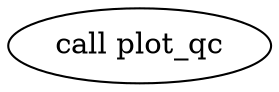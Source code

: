 digraph QC_plots {
  #rankdir=LR;
  compound=true;

  # Links
  

  # Nodes
  CALL_plot_qc [label="call plot_qc"]
}
